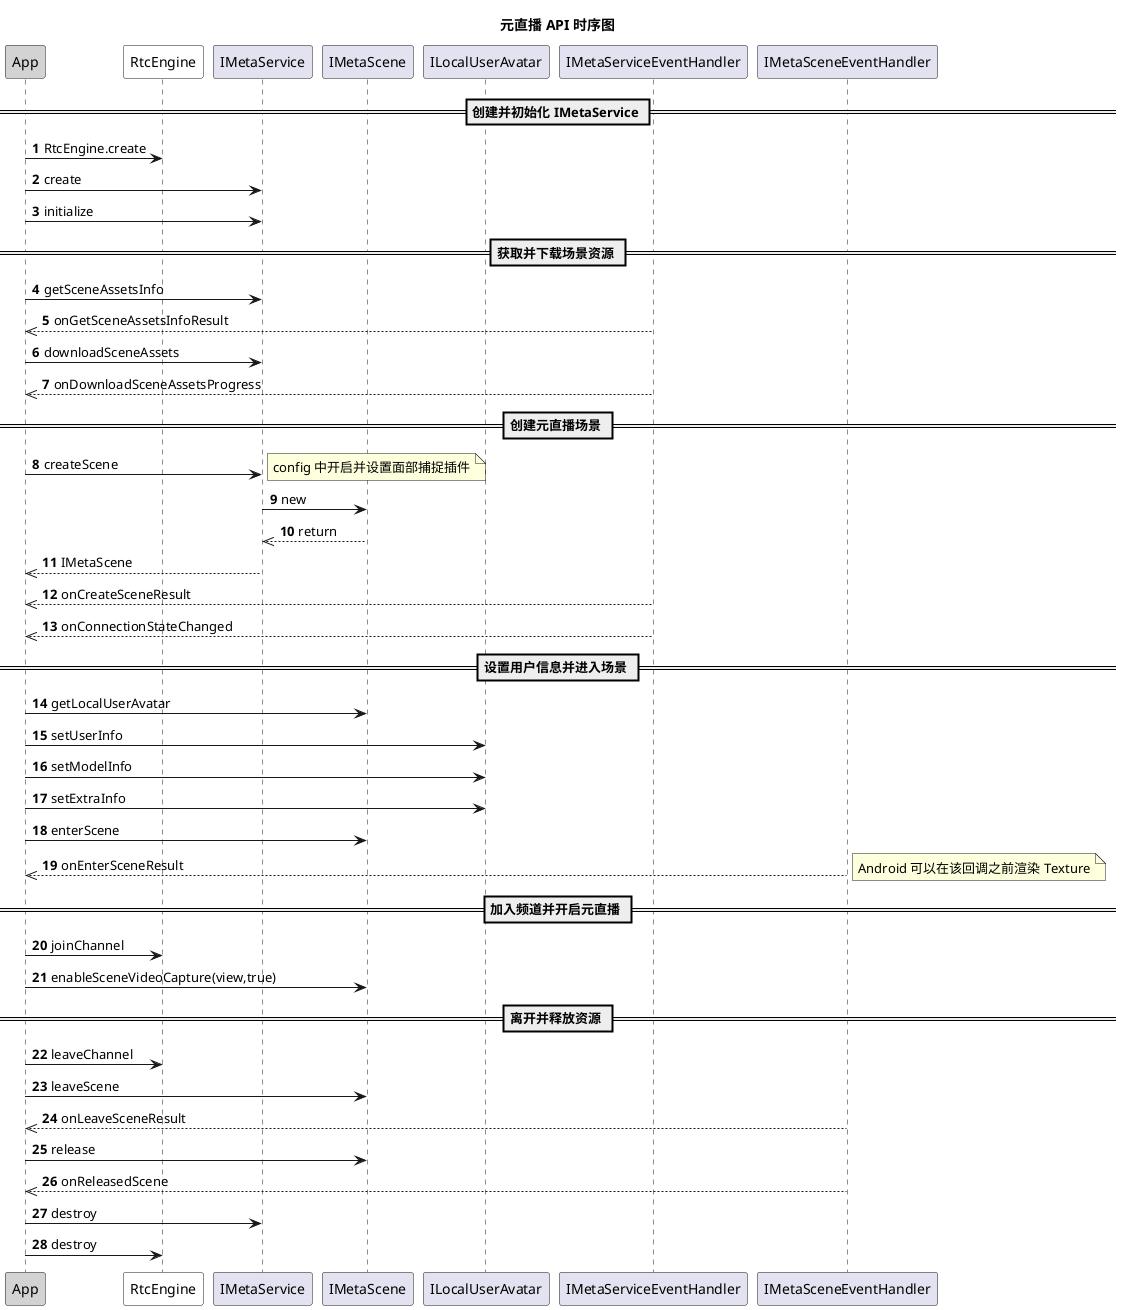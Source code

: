 @startuml
autonumber
title 元直播 API 时序图
participant "App" as app #LightGrey
participant "RtcEngine" as rtc #White
participant "IMetaService" as service
participant "IMetaScene" as scene
participant "ILocalUserAvatar" as avatar
participant "IMetaServiceEventHandler" as serviceevent
participant "IMetaSceneEventHandler" as sceneevent
== 创建并初始化 IMetaService ==
app -> rtc: RtcEngine.create
app -> service: create
app -> service: initialize
== 获取并下载场景资源 ==
app -> service: getSceneAssetsInfo
serviceevent -->> app: onGetSceneAssetsInfoResult
app -> service: downloadSceneAssets
serviceevent -->> app: onDownloadSceneAssetsProgress
== 创建元直播场景 ==
app -> service: createScene
note right
config 中开启并设置面部捕捉插件
end note
service -> scene: new
scene -->> service: return
service -->> app: IMetaScene
serviceevent -->> app: onCreateSceneResult
serviceevent -->> app: onConnectionStateChanged
== 设置用户信息并进入场景 ==
app -> scene: getLocalUserAvatar
app -> avatar: setUserInfo
app -> avatar: setModelInfo
app -> avatar: setExtraInfo
app -> scene: enterScene
sceneevent -->> app: onEnterSceneResult
note right
Android 可以在该回调之前渲染 Texture
end note
== 加入频道并开启元直播 ==
app -> rtc: joinChannel
app -> scene: enableSceneVideoCapture(view,true)
== 离开并释放资源 ==
app -> rtc: leaveChannel
app -> scene: leaveScene
sceneevent -->> app: onLeaveSceneResult
app -> scene: release
sceneevent -->> app: onReleasedScene
app -> service: destroy
app -> rtc: destroy
@enduml
